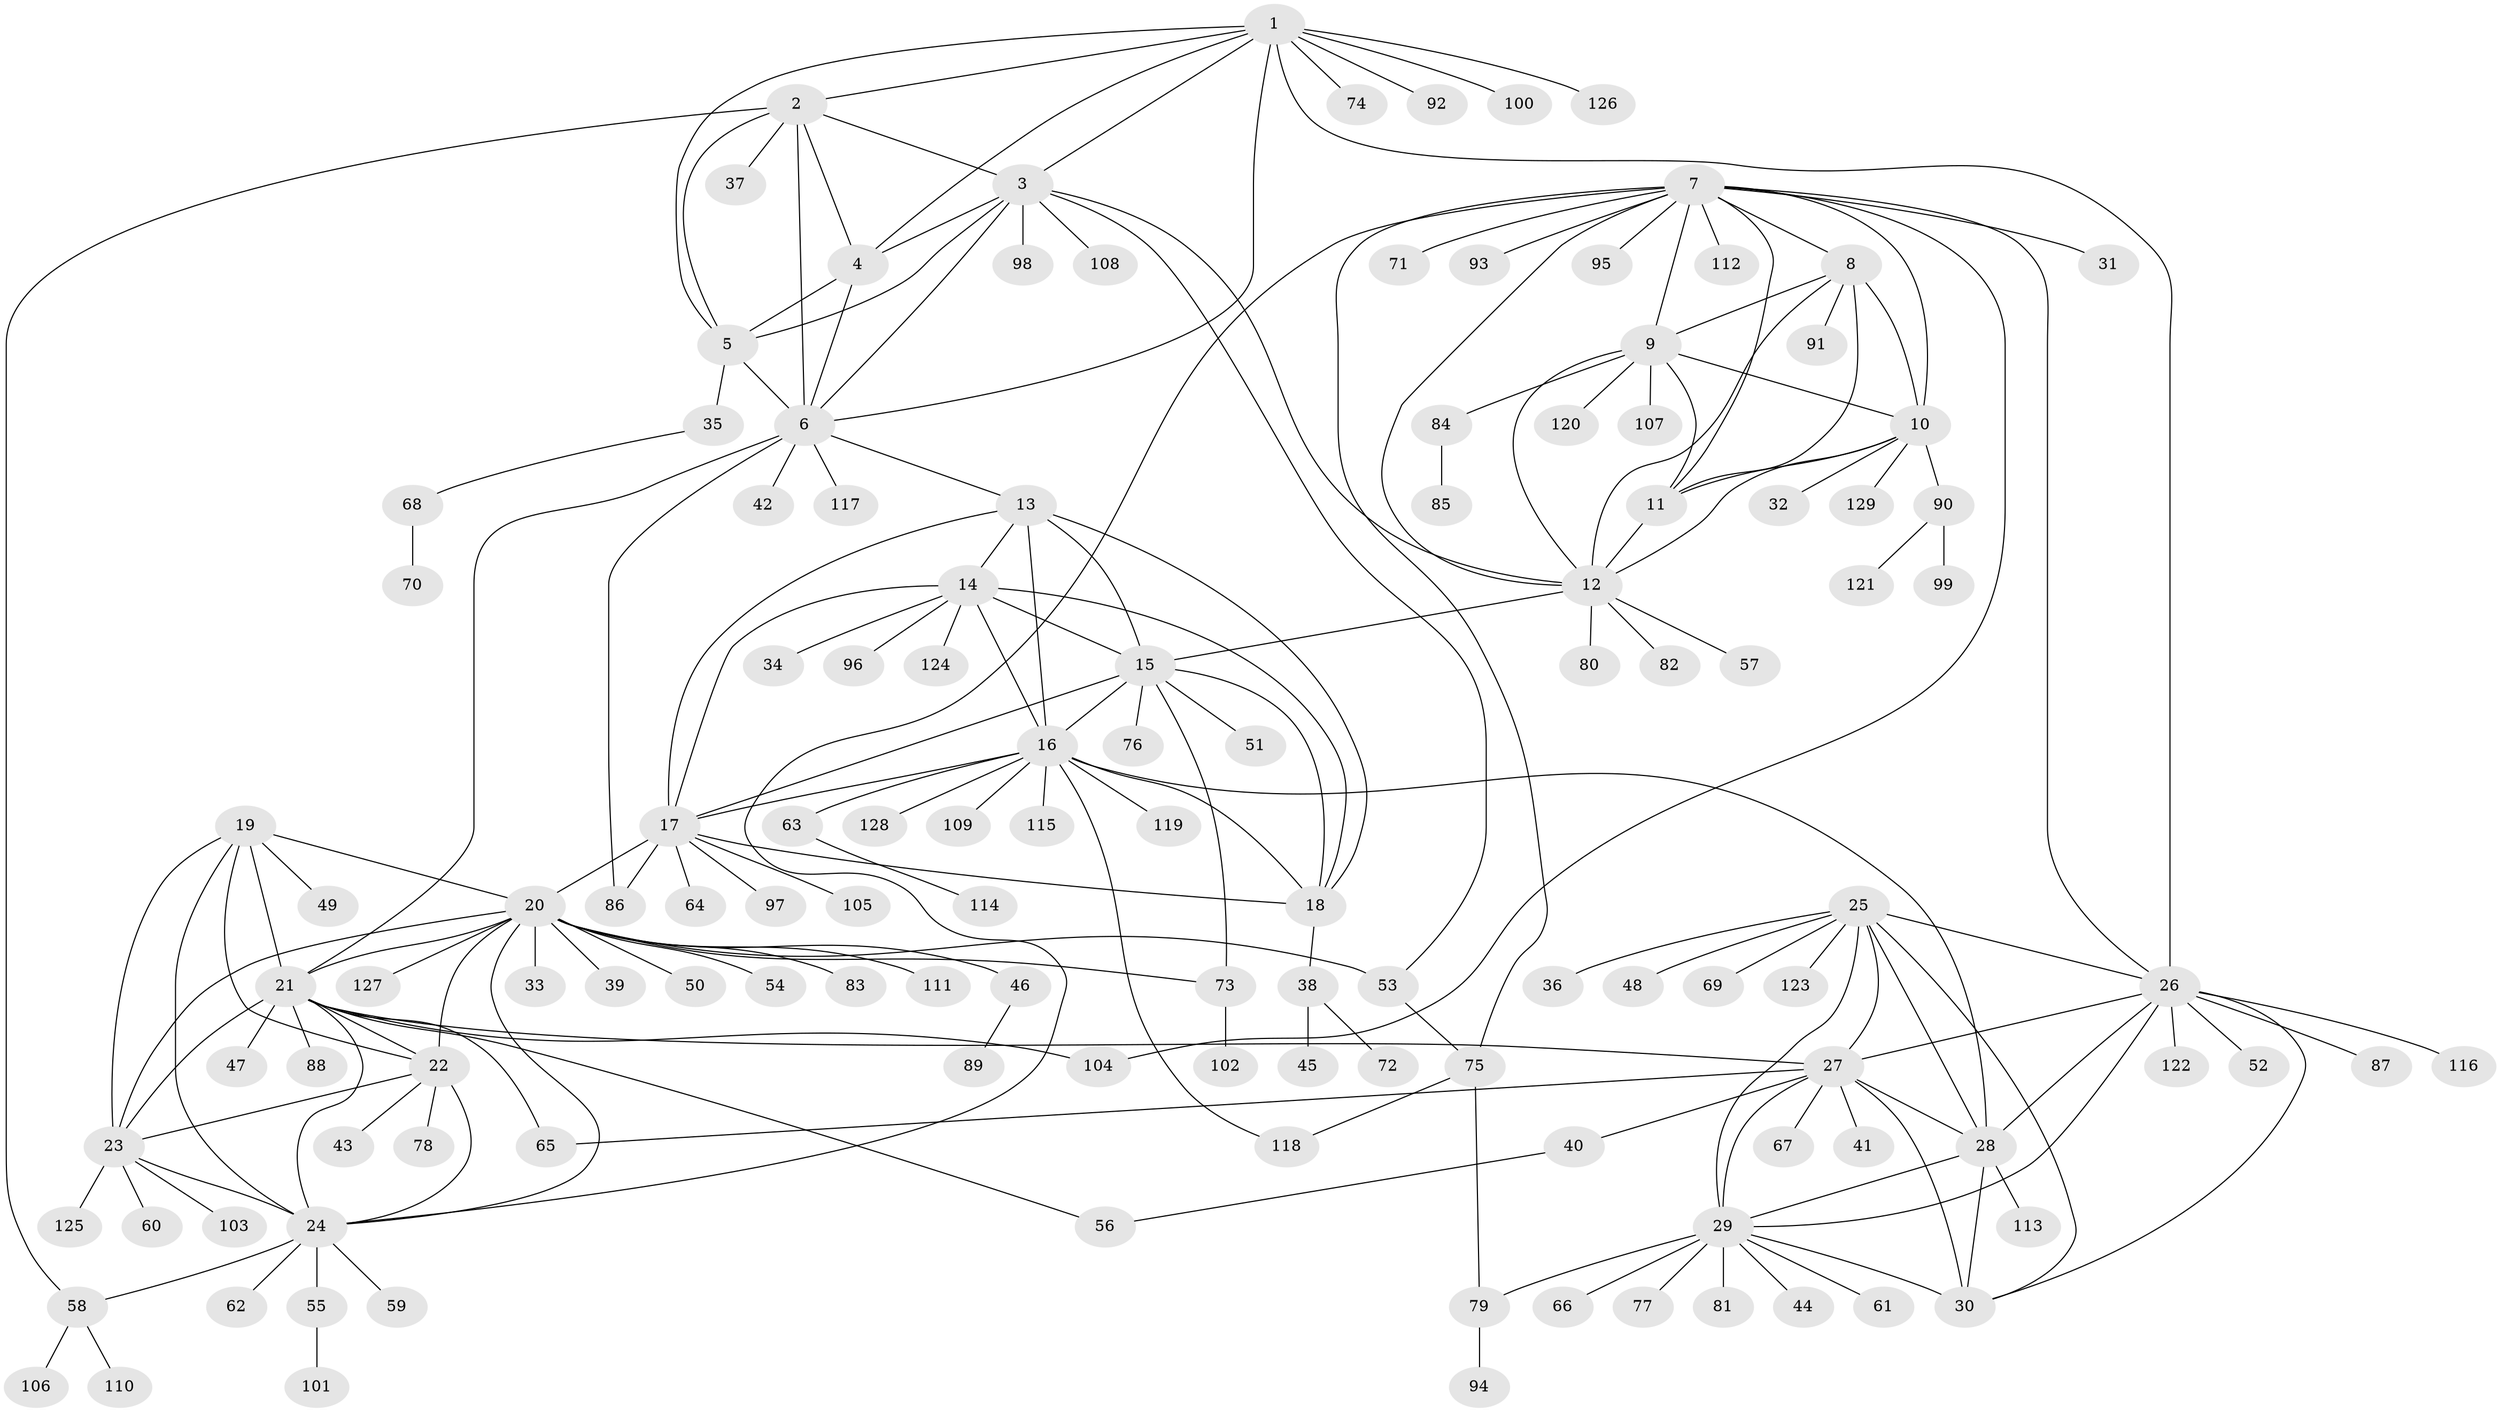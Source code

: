 // coarse degree distribution, {14: 0.009433962264150943, 8: 0.02830188679245283, 4: 0.018867924528301886, 5: 0.018867924528301886, 11: 0.018867924528301886, 3: 0.02830188679245283, 6: 0.02830188679245283, 13: 0.009433962264150943, 7: 0.018867924528301886, 9: 0.03773584905660377, 15: 0.009433962264150943, 10: 0.009433962264150943, 1: 0.6698113207547169, 2: 0.09433962264150944}
// Generated by graph-tools (version 1.1) at 2025/52/02/27/25 19:52:19]
// undirected, 129 vertices, 194 edges
graph export_dot {
graph [start="1"]
  node [color=gray90,style=filled];
  1;
  2;
  3;
  4;
  5;
  6;
  7;
  8;
  9;
  10;
  11;
  12;
  13;
  14;
  15;
  16;
  17;
  18;
  19;
  20;
  21;
  22;
  23;
  24;
  25;
  26;
  27;
  28;
  29;
  30;
  31;
  32;
  33;
  34;
  35;
  36;
  37;
  38;
  39;
  40;
  41;
  42;
  43;
  44;
  45;
  46;
  47;
  48;
  49;
  50;
  51;
  52;
  53;
  54;
  55;
  56;
  57;
  58;
  59;
  60;
  61;
  62;
  63;
  64;
  65;
  66;
  67;
  68;
  69;
  70;
  71;
  72;
  73;
  74;
  75;
  76;
  77;
  78;
  79;
  80;
  81;
  82;
  83;
  84;
  85;
  86;
  87;
  88;
  89;
  90;
  91;
  92;
  93;
  94;
  95;
  96;
  97;
  98;
  99;
  100;
  101;
  102;
  103;
  104;
  105;
  106;
  107;
  108;
  109;
  110;
  111;
  112;
  113;
  114;
  115;
  116;
  117;
  118;
  119;
  120;
  121;
  122;
  123;
  124;
  125;
  126;
  127;
  128;
  129;
  1 -- 2;
  1 -- 3;
  1 -- 4;
  1 -- 5;
  1 -- 6;
  1 -- 26;
  1 -- 74;
  1 -- 92;
  1 -- 100;
  1 -- 126;
  2 -- 3;
  2 -- 4;
  2 -- 5;
  2 -- 6;
  2 -- 37;
  2 -- 58;
  3 -- 4;
  3 -- 5;
  3 -- 6;
  3 -- 12;
  3 -- 53;
  3 -- 98;
  3 -- 108;
  4 -- 5;
  4 -- 6;
  5 -- 6;
  5 -- 35;
  6 -- 13;
  6 -- 21;
  6 -- 42;
  6 -- 86;
  6 -- 117;
  7 -- 8;
  7 -- 9;
  7 -- 10;
  7 -- 11;
  7 -- 12;
  7 -- 24;
  7 -- 26;
  7 -- 31;
  7 -- 71;
  7 -- 75;
  7 -- 93;
  7 -- 95;
  7 -- 104;
  7 -- 112;
  8 -- 9;
  8 -- 10;
  8 -- 11;
  8 -- 12;
  8 -- 91;
  9 -- 10;
  9 -- 11;
  9 -- 12;
  9 -- 84;
  9 -- 107;
  9 -- 120;
  10 -- 11;
  10 -- 12;
  10 -- 32;
  10 -- 90;
  10 -- 129;
  11 -- 12;
  12 -- 15;
  12 -- 57;
  12 -- 80;
  12 -- 82;
  13 -- 14;
  13 -- 15;
  13 -- 16;
  13 -- 17;
  13 -- 18;
  14 -- 15;
  14 -- 16;
  14 -- 17;
  14 -- 18;
  14 -- 34;
  14 -- 96;
  14 -- 124;
  15 -- 16;
  15 -- 17;
  15 -- 18;
  15 -- 51;
  15 -- 73;
  15 -- 76;
  16 -- 17;
  16 -- 18;
  16 -- 28;
  16 -- 63;
  16 -- 109;
  16 -- 115;
  16 -- 118;
  16 -- 119;
  16 -- 128;
  17 -- 18;
  17 -- 20;
  17 -- 64;
  17 -- 86;
  17 -- 97;
  17 -- 105;
  18 -- 38;
  19 -- 20;
  19 -- 21;
  19 -- 22;
  19 -- 23;
  19 -- 24;
  19 -- 49;
  20 -- 21;
  20 -- 22;
  20 -- 23;
  20 -- 24;
  20 -- 33;
  20 -- 39;
  20 -- 46;
  20 -- 50;
  20 -- 53;
  20 -- 54;
  20 -- 73;
  20 -- 83;
  20 -- 111;
  20 -- 127;
  21 -- 22;
  21 -- 23;
  21 -- 24;
  21 -- 27;
  21 -- 47;
  21 -- 56;
  21 -- 65;
  21 -- 88;
  21 -- 104;
  22 -- 23;
  22 -- 24;
  22 -- 43;
  22 -- 78;
  23 -- 24;
  23 -- 60;
  23 -- 103;
  23 -- 125;
  24 -- 55;
  24 -- 58;
  24 -- 59;
  24 -- 62;
  25 -- 26;
  25 -- 27;
  25 -- 28;
  25 -- 29;
  25 -- 30;
  25 -- 36;
  25 -- 48;
  25 -- 69;
  25 -- 123;
  26 -- 27;
  26 -- 28;
  26 -- 29;
  26 -- 30;
  26 -- 52;
  26 -- 87;
  26 -- 116;
  26 -- 122;
  27 -- 28;
  27 -- 29;
  27 -- 30;
  27 -- 40;
  27 -- 41;
  27 -- 65;
  27 -- 67;
  28 -- 29;
  28 -- 30;
  28 -- 113;
  29 -- 30;
  29 -- 44;
  29 -- 61;
  29 -- 66;
  29 -- 77;
  29 -- 79;
  29 -- 81;
  35 -- 68;
  38 -- 45;
  38 -- 72;
  40 -- 56;
  46 -- 89;
  53 -- 75;
  55 -- 101;
  58 -- 106;
  58 -- 110;
  63 -- 114;
  68 -- 70;
  73 -- 102;
  75 -- 79;
  75 -- 118;
  79 -- 94;
  84 -- 85;
  90 -- 99;
  90 -- 121;
}
